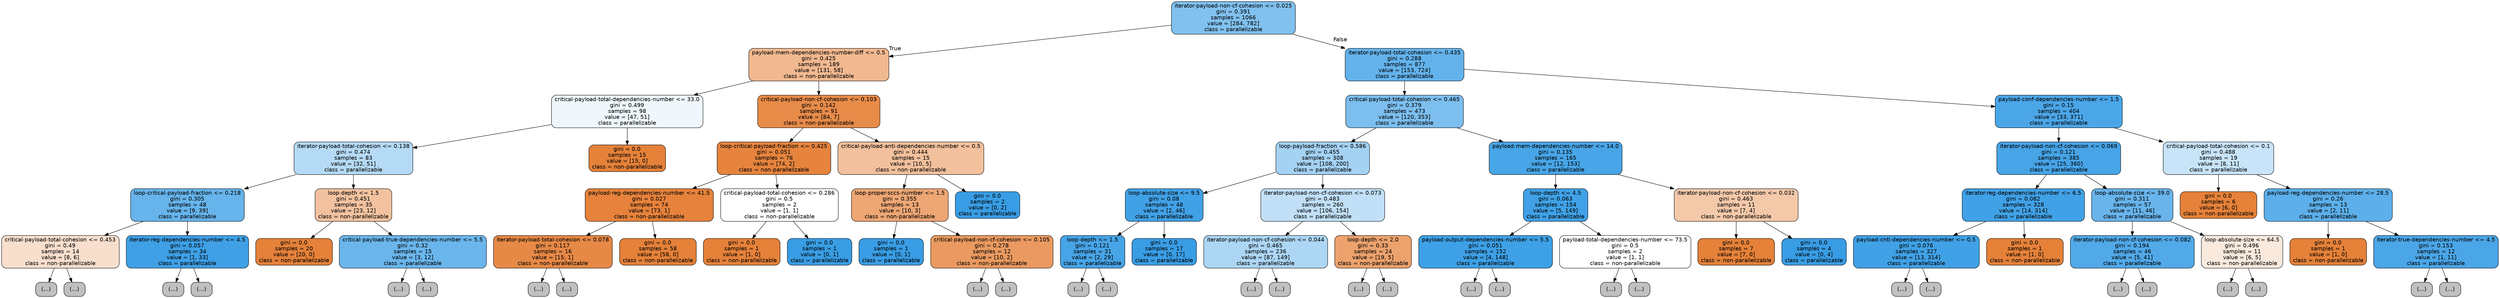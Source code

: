 digraph Tree {
node [shape=box, style="filled, rounded", color="black", fontname=helvetica] ;
edge [fontname=helvetica] ;
0 [label="iterator-payload-non-cf-cohesion <= 0.025\ngini = 0.391\nsamples = 1066\nvalue = [284, 782]\nclass = parallelizable", fillcolor="#399de5a2"] ;
1 [label="payload-mem-dependencies-number-diff <= 0.5\ngini = 0.425\nsamples = 189\nvalue = [131, 58]\nclass = non-parallelizable", fillcolor="#e581398e"] ;
0 -> 1 [labeldistance=2.5, labelangle=45, headlabel="True"] ;
2 [label="critical-payload-total-dependencies-number <= 33.0\ngini = 0.499\nsamples = 98\nvalue = [47, 51]\nclass = parallelizable", fillcolor="#399de514"] ;
1 -> 2 ;
3 [label="iterator-payload-total-cohesion <= 0.138\ngini = 0.474\nsamples = 83\nvalue = [32, 51]\nclass = parallelizable", fillcolor="#399de55f"] ;
2 -> 3 ;
4 [label="loop-critical-payload-fraction <= 0.218\ngini = 0.305\nsamples = 48\nvalue = [9, 39]\nclass = parallelizable", fillcolor="#399de5c4"] ;
3 -> 4 ;
5 [label="critical-payload-total-cohesion <= 0.453\ngini = 0.49\nsamples = 14\nvalue = [8, 6]\nclass = non-parallelizable", fillcolor="#e5813940"] ;
4 -> 5 ;
6 [label="(...)", fillcolor="#C0C0C0"] ;
5 -> 6 ;
7 [label="(...)", fillcolor="#C0C0C0"] ;
5 -> 7 ;
10 [label="iterator-reg-dependencies-number <= 4.5\ngini = 0.057\nsamples = 34\nvalue = [1, 33]\nclass = parallelizable", fillcolor="#399de5f7"] ;
4 -> 10 ;
11 [label="(...)", fillcolor="#C0C0C0"] ;
10 -> 11 ;
14 [label="(...)", fillcolor="#C0C0C0"] ;
10 -> 14 ;
15 [label="loop-depth <= 1.5\ngini = 0.451\nsamples = 35\nvalue = [23, 12]\nclass = non-parallelizable", fillcolor="#e581397a"] ;
3 -> 15 ;
16 [label="gini = 0.0\nsamples = 20\nvalue = [20, 0]\nclass = non-parallelizable", fillcolor="#e58139ff"] ;
15 -> 16 ;
17 [label="critical-payload-true-dependencies-number <= 5.5\ngini = 0.32\nsamples = 15\nvalue = [3, 12]\nclass = parallelizable", fillcolor="#399de5bf"] ;
15 -> 17 ;
18 [label="(...)", fillcolor="#C0C0C0"] ;
17 -> 18 ;
21 [label="(...)", fillcolor="#C0C0C0"] ;
17 -> 21 ;
22 [label="gini = 0.0\nsamples = 15\nvalue = [15, 0]\nclass = non-parallelizable", fillcolor="#e58139ff"] ;
2 -> 22 ;
23 [label="critical-payload-non-cf-cohesion <= 0.103\ngini = 0.142\nsamples = 91\nvalue = [84, 7]\nclass = non-parallelizable", fillcolor="#e58139ea"] ;
1 -> 23 ;
24 [label="loop-critical-payload-fraction <= 0.425\ngini = 0.051\nsamples = 76\nvalue = [74, 2]\nclass = non-parallelizable", fillcolor="#e58139f8"] ;
23 -> 24 ;
25 [label="payload-reg-dependencies-number <= 41.5\ngini = 0.027\nsamples = 74\nvalue = [73, 1]\nclass = non-parallelizable", fillcolor="#e58139fc"] ;
24 -> 25 ;
26 [label="iterator-payload-total-cohesion <= 0.078\ngini = 0.117\nsamples = 16\nvalue = [15, 1]\nclass = non-parallelizable", fillcolor="#e58139ee"] ;
25 -> 26 ;
27 [label="(...)", fillcolor="#C0C0C0"] ;
26 -> 27 ;
28 [label="(...)", fillcolor="#C0C0C0"] ;
26 -> 28 ;
29 [label="gini = 0.0\nsamples = 58\nvalue = [58, 0]\nclass = non-parallelizable", fillcolor="#e58139ff"] ;
25 -> 29 ;
30 [label="critical-payload-total-cohesion <= 0.286\ngini = 0.5\nsamples = 2\nvalue = [1, 1]\nclass = non-parallelizable", fillcolor="#e5813900"] ;
24 -> 30 ;
31 [label="gini = 0.0\nsamples = 1\nvalue = [1, 0]\nclass = non-parallelizable", fillcolor="#e58139ff"] ;
30 -> 31 ;
32 [label="gini = 0.0\nsamples = 1\nvalue = [0, 1]\nclass = parallelizable", fillcolor="#399de5ff"] ;
30 -> 32 ;
33 [label="critical-payload-anti-dependencies-number <= 0.5\ngini = 0.444\nsamples = 15\nvalue = [10, 5]\nclass = non-parallelizable", fillcolor="#e581397f"] ;
23 -> 33 ;
34 [label="loop-proper-sccs-number <= 1.5\ngini = 0.355\nsamples = 13\nvalue = [10, 3]\nclass = non-parallelizable", fillcolor="#e58139b3"] ;
33 -> 34 ;
35 [label="gini = 0.0\nsamples = 1\nvalue = [0, 1]\nclass = parallelizable", fillcolor="#399de5ff"] ;
34 -> 35 ;
36 [label="critical-payload-non-cf-cohesion <= 0.105\ngini = 0.278\nsamples = 12\nvalue = [10, 2]\nclass = non-parallelizable", fillcolor="#e58139cc"] ;
34 -> 36 ;
37 [label="(...)", fillcolor="#C0C0C0"] ;
36 -> 37 ;
38 [label="(...)", fillcolor="#C0C0C0"] ;
36 -> 38 ;
41 [label="gini = 0.0\nsamples = 2\nvalue = [0, 2]\nclass = parallelizable", fillcolor="#399de5ff"] ;
33 -> 41 ;
42 [label="iterator-payload-total-cohesion <= 0.435\ngini = 0.288\nsamples = 877\nvalue = [153, 724]\nclass = parallelizable", fillcolor="#399de5c9"] ;
0 -> 42 [labeldistance=2.5, labelangle=-45, headlabel="False"] ;
43 [label="critical-payload-total-cohesion <= 0.465\ngini = 0.379\nsamples = 473\nvalue = [120, 353]\nclass = parallelizable", fillcolor="#399de5a8"] ;
42 -> 43 ;
44 [label="loop-payload-fraction <= 0.586\ngini = 0.455\nsamples = 308\nvalue = [108, 200]\nclass = parallelizable", fillcolor="#399de575"] ;
43 -> 44 ;
45 [label="loop-absolute-size <= 9.5\ngini = 0.08\nsamples = 48\nvalue = [2, 46]\nclass = parallelizable", fillcolor="#399de5f4"] ;
44 -> 45 ;
46 [label="loop-depth <= 1.5\ngini = 0.121\nsamples = 31\nvalue = [2, 29]\nclass = parallelizable", fillcolor="#399de5ed"] ;
45 -> 46 ;
47 [label="(...)", fillcolor="#C0C0C0"] ;
46 -> 47 ;
48 [label="(...)", fillcolor="#C0C0C0"] ;
46 -> 48 ;
49 [label="gini = 0.0\nsamples = 17\nvalue = [0, 17]\nclass = parallelizable", fillcolor="#399de5ff"] ;
45 -> 49 ;
50 [label="iterator-payload-non-cf-cohesion <= 0.073\ngini = 0.483\nsamples = 260\nvalue = [106, 154]\nclass = parallelizable", fillcolor="#399de54f"] ;
44 -> 50 ;
51 [label="iterator-payload-non-cf-cohesion <= 0.044\ngini = 0.465\nsamples = 236\nvalue = [87, 149]\nclass = parallelizable", fillcolor="#399de56a"] ;
50 -> 51 ;
52 [label="(...)", fillcolor="#C0C0C0"] ;
51 -> 52 ;
103 [label="(...)", fillcolor="#C0C0C0"] ;
51 -> 103 ;
128 [label="loop-depth <= 2.0\ngini = 0.33\nsamples = 24\nvalue = [19, 5]\nclass = non-parallelizable", fillcolor="#e58139bc"] ;
50 -> 128 ;
129 [label="(...)", fillcolor="#C0C0C0"] ;
128 -> 129 ;
138 [label="(...)", fillcolor="#C0C0C0"] ;
128 -> 138 ;
139 [label="payload-mem-dependencies-number <= 14.0\ngini = 0.135\nsamples = 165\nvalue = [12, 153]\nclass = parallelizable", fillcolor="#399de5eb"] ;
43 -> 139 ;
140 [label="loop-depth <= 4.5\ngini = 0.063\nsamples = 154\nvalue = [5, 149]\nclass = parallelizable", fillcolor="#399de5f6"] ;
139 -> 140 ;
141 [label="payload-output-dependencies-number <= 5.5\ngini = 0.051\nsamples = 152\nvalue = [4, 148]\nclass = parallelizable", fillcolor="#399de5f8"] ;
140 -> 141 ;
142 [label="(...)", fillcolor="#C0C0C0"] ;
141 -> 142 ;
147 [label="(...)", fillcolor="#C0C0C0"] ;
141 -> 147 ;
152 [label="payload-total-dependencies-number <= 73.5\ngini = 0.5\nsamples = 2\nvalue = [1, 1]\nclass = non-parallelizable", fillcolor="#e5813900"] ;
140 -> 152 ;
153 [label="(...)", fillcolor="#C0C0C0"] ;
152 -> 153 ;
154 [label="(...)", fillcolor="#C0C0C0"] ;
152 -> 154 ;
155 [label="iterator-payload-non-cf-cohesion <= 0.032\ngini = 0.463\nsamples = 11\nvalue = [7, 4]\nclass = non-parallelizable", fillcolor="#e581396d"] ;
139 -> 155 ;
156 [label="gini = 0.0\nsamples = 7\nvalue = [7, 0]\nclass = non-parallelizable", fillcolor="#e58139ff"] ;
155 -> 156 ;
157 [label="gini = 0.0\nsamples = 4\nvalue = [0, 4]\nclass = parallelizable", fillcolor="#399de5ff"] ;
155 -> 157 ;
158 [label="payload-conf-dependencies-number <= 1.5\ngini = 0.15\nsamples = 404\nvalue = [33, 371]\nclass = parallelizable", fillcolor="#399de5e8"] ;
42 -> 158 ;
159 [label="iterator-payload-non-cf-cohesion <= 0.069\ngini = 0.121\nsamples = 385\nvalue = [25, 360]\nclass = parallelizable", fillcolor="#399de5ed"] ;
158 -> 159 ;
160 [label="iterator-reg-dependencies-number <= 6.5\ngini = 0.082\nsamples = 328\nvalue = [14, 314]\nclass = parallelizable", fillcolor="#399de5f4"] ;
159 -> 160 ;
161 [label="payload-cntl-dependencies-number <= 0.5\ngini = 0.076\nsamples = 327\nvalue = [13, 314]\nclass = parallelizable", fillcolor="#399de5f4"] ;
160 -> 161 ;
162 [label="(...)", fillcolor="#C0C0C0"] ;
161 -> 162 ;
199 [label="(...)", fillcolor="#C0C0C0"] ;
161 -> 199 ;
202 [label="gini = 0.0\nsamples = 1\nvalue = [1, 0]\nclass = non-parallelizable", fillcolor="#e58139ff"] ;
160 -> 202 ;
203 [label="loop-absolute-size <= 39.0\ngini = 0.311\nsamples = 57\nvalue = [11, 46]\nclass = parallelizable", fillcolor="#399de5c2"] ;
159 -> 203 ;
204 [label="iterator-payload-non-cf-cohesion <= 0.082\ngini = 0.194\nsamples = 46\nvalue = [5, 41]\nclass = parallelizable", fillcolor="#399de5e0"] ;
203 -> 204 ;
205 [label="(...)", fillcolor="#C0C0C0"] ;
204 -> 205 ;
206 [label="(...)", fillcolor="#C0C0C0"] ;
204 -> 206 ;
219 [label="loop-absolute-size <= 64.5\ngini = 0.496\nsamples = 11\nvalue = [6, 5]\nclass = non-parallelizable", fillcolor="#e581392a"] ;
203 -> 219 ;
220 [label="(...)", fillcolor="#C0C0C0"] ;
219 -> 220 ;
221 [label="(...)", fillcolor="#C0C0C0"] ;
219 -> 221 ;
224 [label="critical-payload-total-cohesion <= 0.1\ngini = 0.488\nsamples = 19\nvalue = [8, 11]\nclass = parallelizable", fillcolor="#399de546"] ;
158 -> 224 ;
225 [label="gini = 0.0\nsamples = 6\nvalue = [6, 0]\nclass = non-parallelizable", fillcolor="#e58139ff"] ;
224 -> 225 ;
226 [label="payload-reg-dependencies-number <= 28.5\ngini = 0.26\nsamples = 13\nvalue = [2, 11]\nclass = parallelizable", fillcolor="#399de5d1"] ;
224 -> 226 ;
227 [label="gini = 0.0\nsamples = 1\nvalue = [1, 0]\nclass = non-parallelizable", fillcolor="#e58139ff"] ;
226 -> 227 ;
228 [label="iterator-true-dependencies-number <= 4.5\ngini = 0.153\nsamples = 12\nvalue = [1, 11]\nclass = parallelizable", fillcolor="#399de5e8"] ;
226 -> 228 ;
229 [label="(...)", fillcolor="#C0C0C0"] ;
228 -> 229 ;
230 [label="(...)", fillcolor="#C0C0C0"] ;
228 -> 230 ;
}